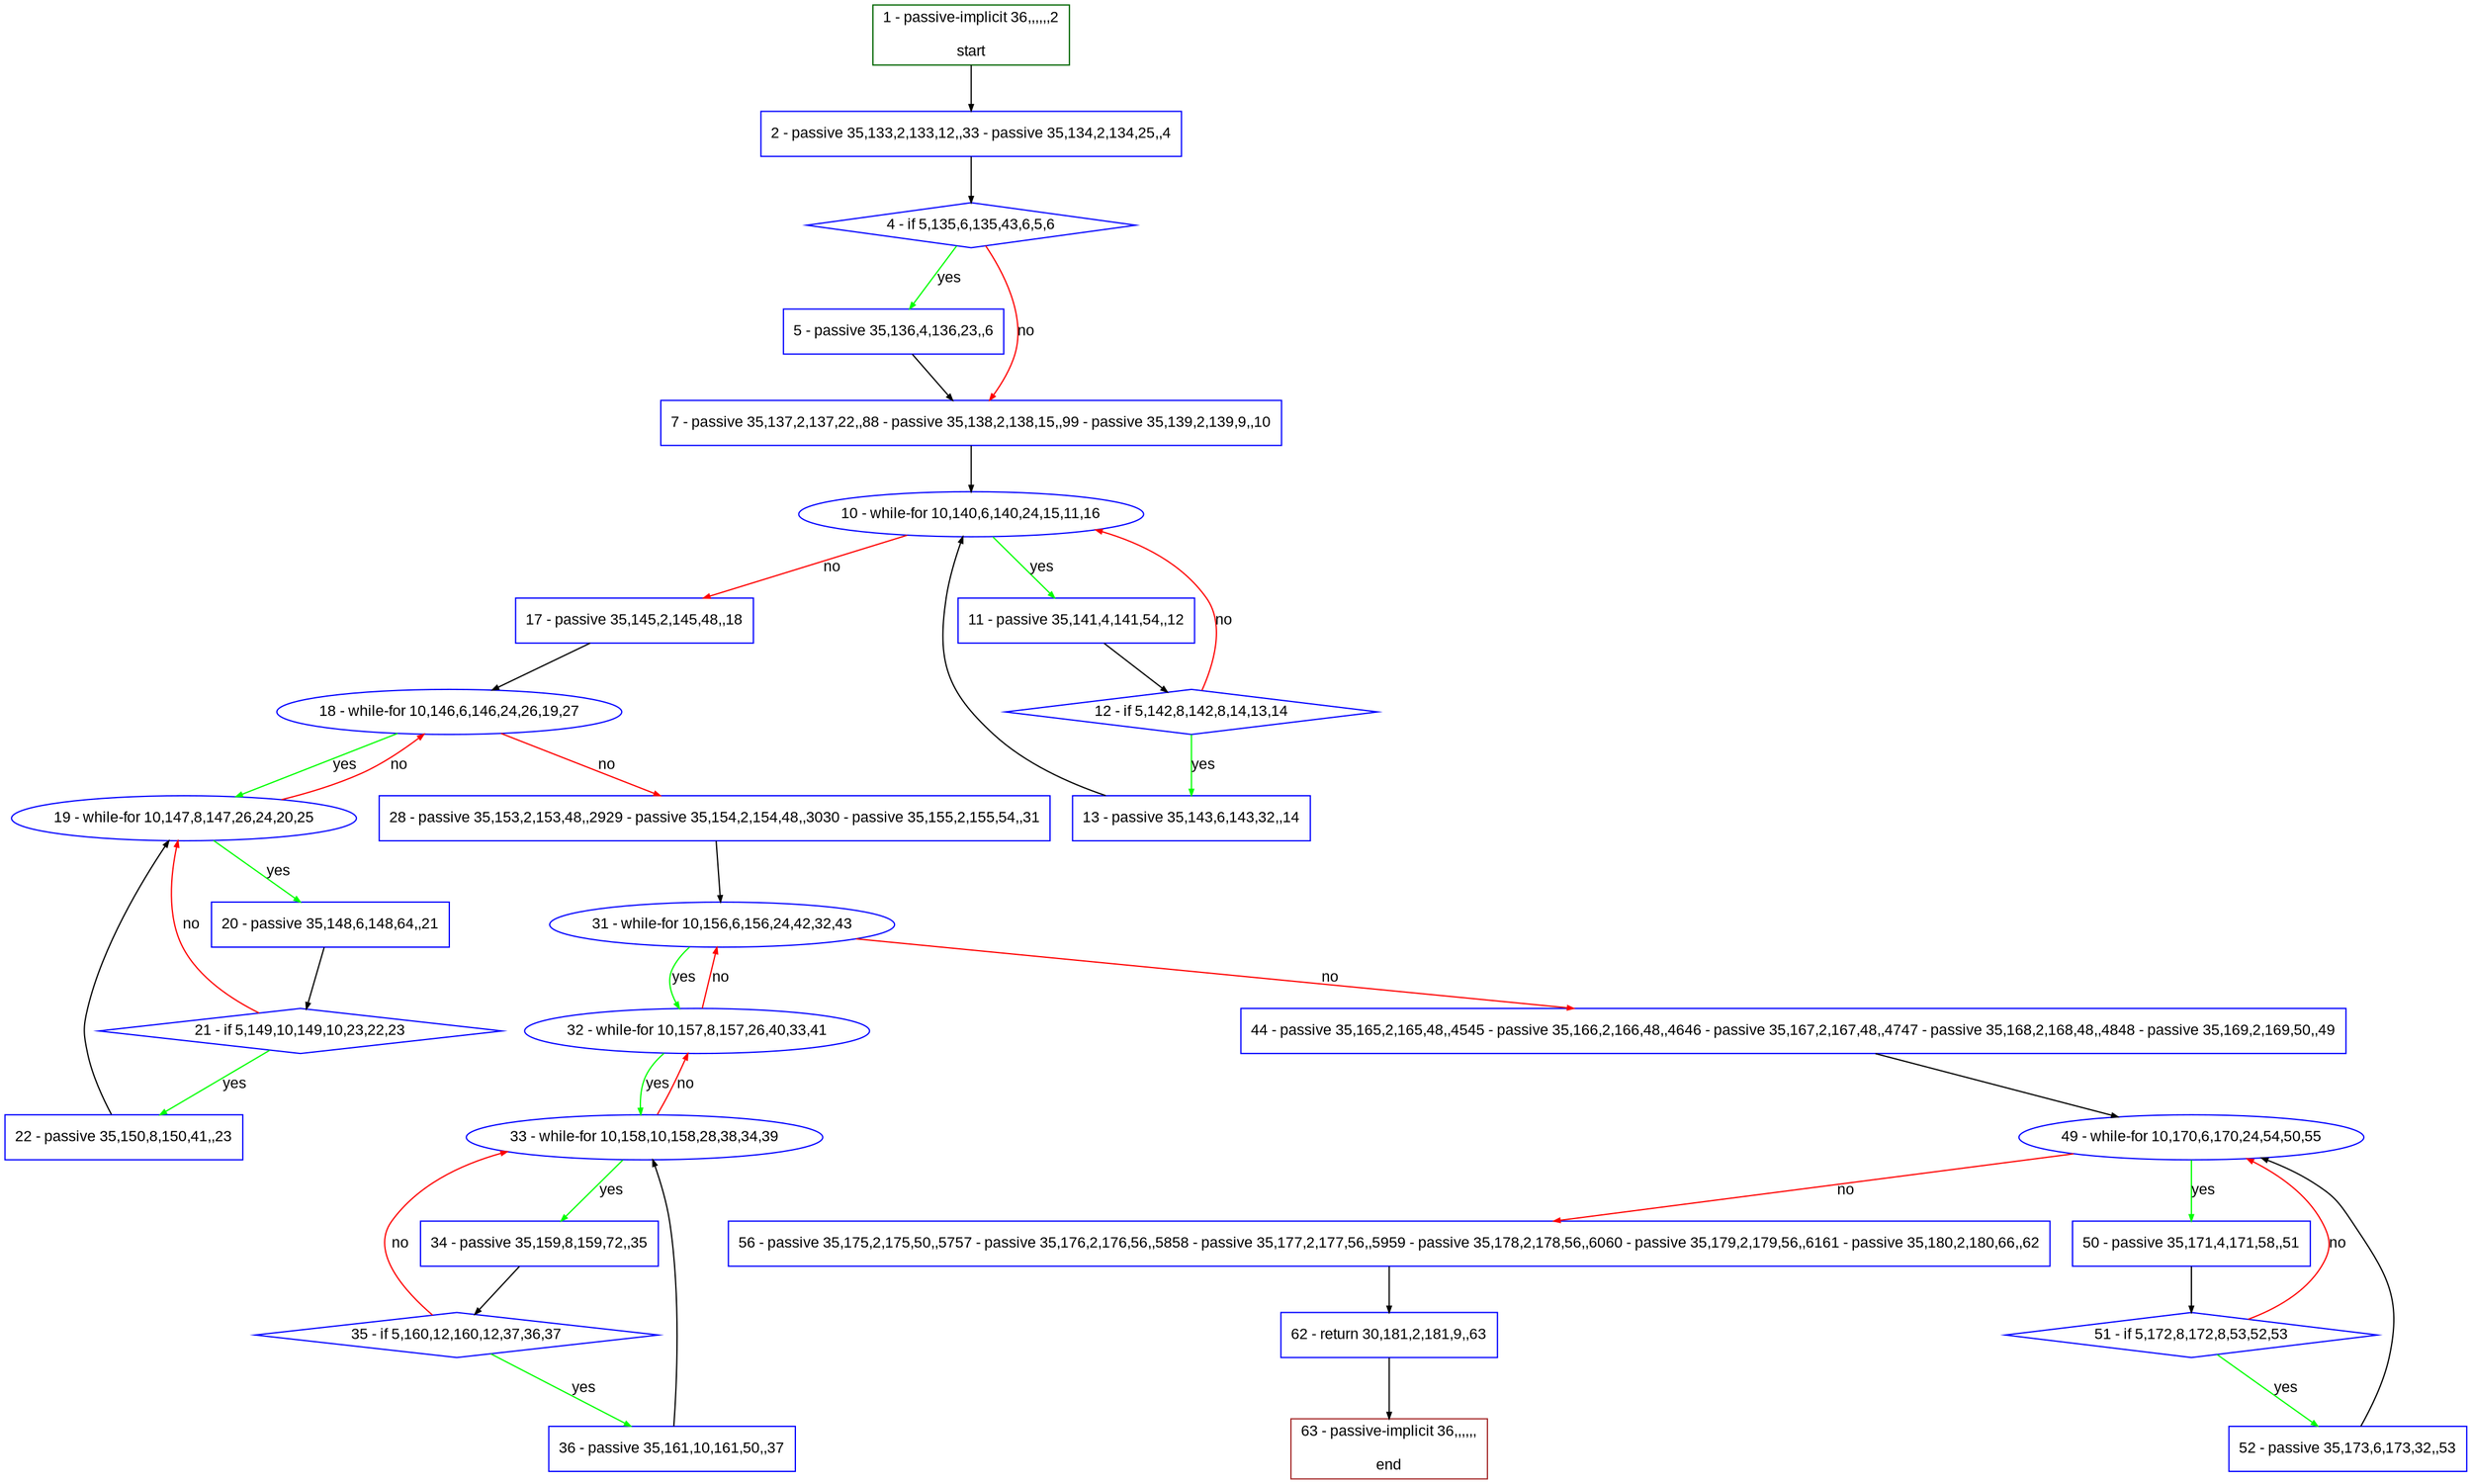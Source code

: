 digraph "" {
  graph [pack="true", label="", fontsize="12", packmode="clust", fontname="Arial", fillcolor="#FFFFCC", bgcolor="white", style="rounded,filled", compound="true"];
  node [node_initialized="no", label="", color="grey", fontsize="12", fillcolor="white", fontname="Arial", style="filled", shape="rectangle", compound="true", fixedsize="false"];
  edge [fontcolor="black", arrowhead="normal", arrowtail="none", arrowsize="0.5", ltail="", label="", color="black", fontsize="12", lhead="", fontname="Arial", dir="forward", compound="true"];
  __N1 [label="2 - passive 35,133,2,133,12,,33 - passive 35,134,2,134,25,,4", color="#0000ff", fillcolor="#ffffff", style="filled", shape="box"];
  __N2 [label="1 - passive-implicit 36,,,,,,2\n\nstart", color="#006400", fillcolor="#ffffff", style="filled", shape="box"];
  __N3 [label="4 - if 5,135,6,135,43,6,5,6", color="#0000ff", fillcolor="#ffffff", style="filled", shape="diamond"];
  __N4 [label="5 - passive 35,136,4,136,23,,6", color="#0000ff", fillcolor="#ffffff", style="filled", shape="box"];
  __N5 [label="7 - passive 35,137,2,137,22,,88 - passive 35,138,2,138,15,,99 - passive 35,139,2,139,9,,10", color="#0000ff", fillcolor="#ffffff", style="filled", shape="box"];
  __N6 [label="10 - while-for 10,140,6,140,24,15,11,16", color="#0000ff", fillcolor="#ffffff", style="filled", shape="oval"];
  __N7 [label="11 - passive 35,141,4,141,54,,12", color="#0000ff", fillcolor="#ffffff", style="filled", shape="box"];
  __N8 [label="17 - passive 35,145,2,145,48,,18", color="#0000ff", fillcolor="#ffffff", style="filled", shape="box"];
  __N9 [label="12 - if 5,142,8,142,8,14,13,14", color="#0000ff", fillcolor="#ffffff", style="filled", shape="diamond"];
  __N10 [label="13 - passive 35,143,6,143,32,,14", color="#0000ff", fillcolor="#ffffff", style="filled", shape="box"];
  __N11 [label="18 - while-for 10,146,6,146,24,26,19,27", color="#0000ff", fillcolor="#ffffff", style="filled", shape="oval"];
  __N12 [label="19 - while-for 10,147,8,147,26,24,20,25", color="#0000ff", fillcolor="#ffffff", style="filled", shape="oval"];
  __N13 [label="28 - passive 35,153,2,153,48,,2929 - passive 35,154,2,154,48,,3030 - passive 35,155,2,155,54,,31", color="#0000ff", fillcolor="#ffffff", style="filled", shape="box"];
  __N14 [label="20 - passive 35,148,6,148,64,,21", color="#0000ff", fillcolor="#ffffff", style="filled", shape="box"];
  __N15 [label="21 - if 5,149,10,149,10,23,22,23", color="#0000ff", fillcolor="#ffffff", style="filled", shape="diamond"];
  __N16 [label="22 - passive 35,150,8,150,41,,23", color="#0000ff", fillcolor="#ffffff", style="filled", shape="box"];
  __N17 [label="31 - while-for 10,156,6,156,24,42,32,43", color="#0000ff", fillcolor="#ffffff", style="filled", shape="oval"];
  __N18 [label="32 - while-for 10,157,8,157,26,40,33,41", color="#0000ff", fillcolor="#ffffff", style="filled", shape="oval"];
  __N19 [label="44 - passive 35,165,2,165,48,,4545 - passive 35,166,2,166,48,,4646 - passive 35,167,2,167,48,,4747 - passive 35,168,2,168,48,,4848 - passive 35,169,2,169,50,,49", color="#0000ff", fillcolor="#ffffff", style="filled", shape="box"];
  __N20 [label="33 - while-for 10,158,10,158,28,38,34,39", color="#0000ff", fillcolor="#ffffff", style="filled", shape="oval"];
  __N21 [label="34 - passive 35,159,8,159,72,,35", color="#0000ff", fillcolor="#ffffff", style="filled", shape="box"];
  __N22 [label="35 - if 5,160,12,160,12,37,36,37", color="#0000ff", fillcolor="#ffffff", style="filled", shape="diamond"];
  __N23 [label="36 - passive 35,161,10,161,50,,37", color="#0000ff", fillcolor="#ffffff", style="filled", shape="box"];
  __N24 [label="49 - while-for 10,170,6,170,24,54,50,55", color="#0000ff", fillcolor="#ffffff", style="filled", shape="oval"];
  __N25 [label="50 - passive 35,171,4,171,58,,51", color="#0000ff", fillcolor="#ffffff", style="filled", shape="box"];
  __N26 [label="56 - passive 35,175,2,175,50,,5757 - passive 35,176,2,176,56,,5858 - passive 35,177,2,177,56,,5959 - passive 35,178,2,178,56,,6060 - passive 35,179,2,179,56,,6161 - passive 35,180,2,180,66,,62", color="#0000ff", fillcolor="#ffffff", style="filled", shape="box"];
  __N27 [label="51 - if 5,172,8,172,8,53,52,53", color="#0000ff", fillcolor="#ffffff", style="filled", shape="diamond"];
  __N28 [label="52 - passive 35,173,6,173,32,,53", color="#0000ff", fillcolor="#ffffff", style="filled", shape="box"];
  __N29 [label="62 - return 30,181,2,181,9,,63", color="#0000ff", fillcolor="#ffffff", style="filled", shape="box"];
  __N30 [label="63 - passive-implicit 36,,,,,,\n\nend", color="#a52a2a", fillcolor="#ffffff", style="filled", shape="box"];
  __N2 -> __N1 [arrowhead="normal", arrowtail="none", color="#000000", label="", dir="forward"];
  __N1 -> __N3 [arrowhead="normal", arrowtail="none", color="#000000", label="", dir="forward"];
  __N3 -> __N4 [arrowhead="normal", arrowtail="none", color="#00ff00", label="yes", dir="forward"];
  __N3 -> __N5 [arrowhead="normal", arrowtail="none", color="#ff0000", label="no", dir="forward"];
  __N4 -> __N5 [arrowhead="normal", arrowtail="none", color="#000000", label="", dir="forward"];
  __N5 -> __N6 [arrowhead="normal", arrowtail="none", color="#000000", label="", dir="forward"];
  __N6 -> __N7 [arrowhead="normal", arrowtail="none", color="#00ff00", label="yes", dir="forward"];
  __N6 -> __N8 [arrowhead="normal", arrowtail="none", color="#ff0000", label="no", dir="forward"];
  __N7 -> __N9 [arrowhead="normal", arrowtail="none", color="#000000", label="", dir="forward"];
  __N9 -> __N6 [arrowhead="normal", arrowtail="none", color="#ff0000", label="no", dir="forward"];
  __N9 -> __N10 [arrowhead="normal", arrowtail="none", color="#00ff00", label="yes", dir="forward"];
  __N10 -> __N6 [arrowhead="normal", arrowtail="none", color="#000000", label="", dir="forward"];
  __N8 -> __N11 [arrowhead="normal", arrowtail="none", color="#000000", label="", dir="forward"];
  __N11 -> __N12 [arrowhead="normal", arrowtail="none", color="#00ff00", label="yes", dir="forward"];
  __N12 -> __N11 [arrowhead="normal", arrowtail="none", color="#ff0000", label="no", dir="forward"];
  __N11 -> __N13 [arrowhead="normal", arrowtail="none", color="#ff0000", label="no", dir="forward"];
  __N12 -> __N14 [arrowhead="normal", arrowtail="none", color="#00ff00", label="yes", dir="forward"];
  __N14 -> __N15 [arrowhead="normal", arrowtail="none", color="#000000", label="", dir="forward"];
  __N15 -> __N12 [arrowhead="normal", arrowtail="none", color="#ff0000", label="no", dir="forward"];
  __N15 -> __N16 [arrowhead="normal", arrowtail="none", color="#00ff00", label="yes", dir="forward"];
  __N16 -> __N12 [arrowhead="normal", arrowtail="none", color="#000000", label="", dir="forward"];
  __N13 -> __N17 [arrowhead="normal", arrowtail="none", color="#000000", label="", dir="forward"];
  __N17 -> __N18 [arrowhead="normal", arrowtail="none", color="#00ff00", label="yes", dir="forward"];
  __N18 -> __N17 [arrowhead="normal", arrowtail="none", color="#ff0000", label="no", dir="forward"];
  __N17 -> __N19 [arrowhead="normal", arrowtail="none", color="#ff0000", label="no", dir="forward"];
  __N18 -> __N20 [arrowhead="normal", arrowtail="none", color="#00ff00", label="yes", dir="forward"];
  __N20 -> __N18 [arrowhead="normal", arrowtail="none", color="#ff0000", label="no", dir="forward"];
  __N20 -> __N21 [arrowhead="normal", arrowtail="none", color="#00ff00", label="yes", dir="forward"];
  __N21 -> __N22 [arrowhead="normal", arrowtail="none", color="#000000", label="", dir="forward"];
  __N22 -> __N20 [arrowhead="normal", arrowtail="none", color="#ff0000", label="no", dir="forward"];
  __N22 -> __N23 [arrowhead="normal", arrowtail="none", color="#00ff00", label="yes", dir="forward"];
  __N23 -> __N20 [arrowhead="normal", arrowtail="none", color="#000000", label="", dir="forward"];
  __N19 -> __N24 [arrowhead="normal", arrowtail="none", color="#000000", label="", dir="forward"];
  __N24 -> __N25 [arrowhead="normal", arrowtail="none", color="#00ff00", label="yes", dir="forward"];
  __N24 -> __N26 [arrowhead="normal", arrowtail="none", color="#ff0000", label="no", dir="forward"];
  __N25 -> __N27 [arrowhead="normal", arrowtail="none", color="#000000", label="", dir="forward"];
  __N27 -> __N24 [arrowhead="normal", arrowtail="none", color="#ff0000", label="no", dir="forward"];
  __N27 -> __N28 [arrowhead="normal", arrowtail="none", color="#00ff00", label="yes", dir="forward"];
  __N28 -> __N24 [arrowhead="normal", arrowtail="none", color="#000000", label="", dir="forward"];
  __N26 -> __N29 [arrowhead="normal", arrowtail="none", color="#000000", label="", dir="forward"];
  __N29 -> __N30 [arrowhead="normal", arrowtail="none", color="#000000", label="", dir="forward"];
}

